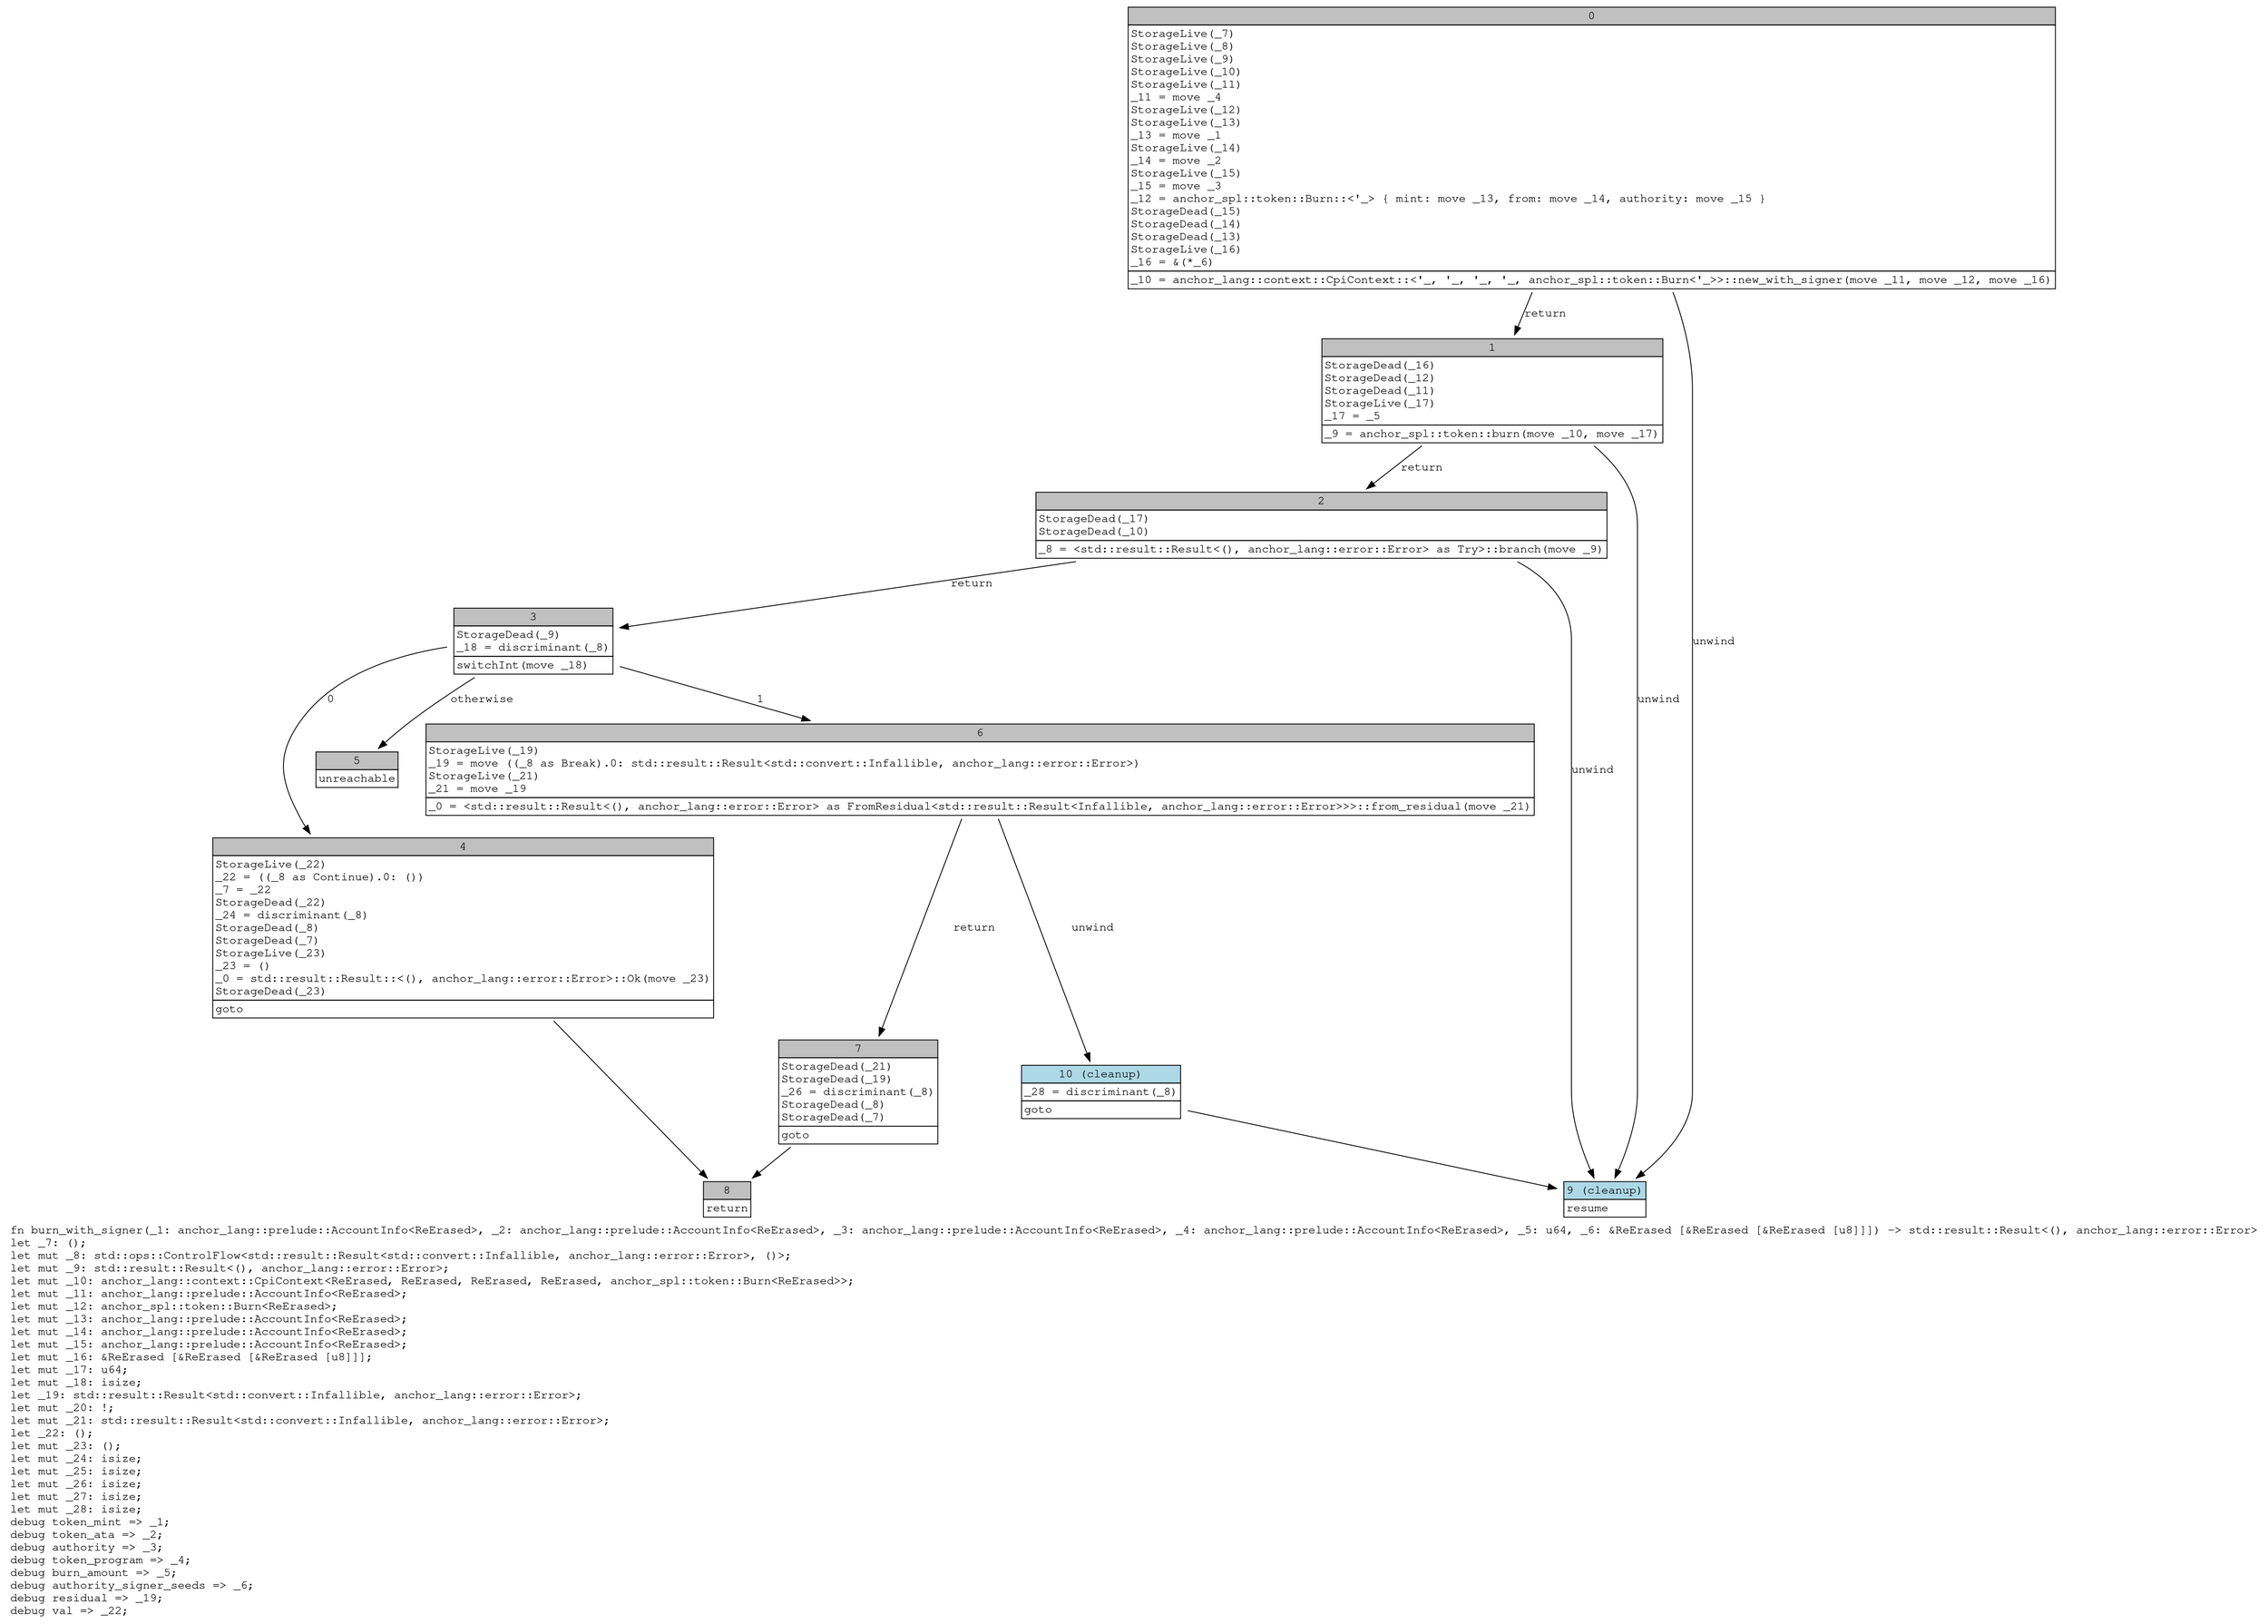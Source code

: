 digraph Mir_0_2787 {
    graph [fontname="Courier, monospace"];
    node [fontname="Courier, monospace"];
    edge [fontname="Courier, monospace"];
    label=<fn burn_with_signer(_1: anchor_lang::prelude::AccountInfo&lt;ReErased&gt;, _2: anchor_lang::prelude::AccountInfo&lt;ReErased&gt;, _3: anchor_lang::prelude::AccountInfo&lt;ReErased&gt;, _4: anchor_lang::prelude::AccountInfo&lt;ReErased&gt;, _5: u64, _6: &amp;ReErased [&amp;ReErased [&amp;ReErased [u8]]]) -&gt; std::result::Result&lt;(), anchor_lang::error::Error&gt;<br align="left"/>let _7: ();<br align="left"/>let mut _8: std::ops::ControlFlow&lt;std::result::Result&lt;std::convert::Infallible, anchor_lang::error::Error&gt;, ()&gt;;<br align="left"/>let mut _9: std::result::Result&lt;(), anchor_lang::error::Error&gt;;<br align="left"/>let mut _10: anchor_lang::context::CpiContext&lt;ReErased, ReErased, ReErased, ReErased, anchor_spl::token::Burn&lt;ReErased&gt;&gt;;<br align="left"/>let mut _11: anchor_lang::prelude::AccountInfo&lt;ReErased&gt;;<br align="left"/>let mut _12: anchor_spl::token::Burn&lt;ReErased&gt;;<br align="left"/>let mut _13: anchor_lang::prelude::AccountInfo&lt;ReErased&gt;;<br align="left"/>let mut _14: anchor_lang::prelude::AccountInfo&lt;ReErased&gt;;<br align="left"/>let mut _15: anchor_lang::prelude::AccountInfo&lt;ReErased&gt;;<br align="left"/>let mut _16: &amp;ReErased [&amp;ReErased [&amp;ReErased [u8]]];<br align="left"/>let mut _17: u64;<br align="left"/>let mut _18: isize;<br align="left"/>let _19: std::result::Result&lt;std::convert::Infallible, anchor_lang::error::Error&gt;;<br align="left"/>let mut _20: !;<br align="left"/>let mut _21: std::result::Result&lt;std::convert::Infallible, anchor_lang::error::Error&gt;;<br align="left"/>let _22: ();<br align="left"/>let mut _23: ();<br align="left"/>let mut _24: isize;<br align="left"/>let mut _25: isize;<br align="left"/>let mut _26: isize;<br align="left"/>let mut _27: isize;<br align="left"/>let mut _28: isize;<br align="left"/>debug token_mint =&gt; _1;<br align="left"/>debug token_ata =&gt; _2;<br align="left"/>debug authority =&gt; _3;<br align="left"/>debug token_program =&gt; _4;<br align="left"/>debug burn_amount =&gt; _5;<br align="left"/>debug authority_signer_seeds =&gt; _6;<br align="left"/>debug residual =&gt; _19;<br align="left"/>debug val =&gt; _22;<br align="left"/>>;
    bb0__0_2787 [shape="none", label=<<table border="0" cellborder="1" cellspacing="0"><tr><td bgcolor="gray" align="center" colspan="1">0</td></tr><tr><td align="left" balign="left">StorageLive(_7)<br/>StorageLive(_8)<br/>StorageLive(_9)<br/>StorageLive(_10)<br/>StorageLive(_11)<br/>_11 = move _4<br/>StorageLive(_12)<br/>StorageLive(_13)<br/>_13 = move _1<br/>StorageLive(_14)<br/>_14 = move _2<br/>StorageLive(_15)<br/>_15 = move _3<br/>_12 = anchor_spl::token::Burn::&lt;'_&gt; { mint: move _13, from: move _14, authority: move _15 }<br/>StorageDead(_15)<br/>StorageDead(_14)<br/>StorageDead(_13)<br/>StorageLive(_16)<br/>_16 = &amp;(*_6)<br/></td></tr><tr><td align="left">_10 = anchor_lang::context::CpiContext::&lt;'_, '_, '_, '_, anchor_spl::token::Burn&lt;'_&gt;&gt;::new_with_signer(move _11, move _12, move _16)</td></tr></table>>];
    bb1__0_2787 [shape="none", label=<<table border="0" cellborder="1" cellspacing="0"><tr><td bgcolor="gray" align="center" colspan="1">1</td></tr><tr><td align="left" balign="left">StorageDead(_16)<br/>StorageDead(_12)<br/>StorageDead(_11)<br/>StorageLive(_17)<br/>_17 = _5<br/></td></tr><tr><td align="left">_9 = anchor_spl::token::burn(move _10, move _17)</td></tr></table>>];
    bb2__0_2787 [shape="none", label=<<table border="0" cellborder="1" cellspacing="0"><tr><td bgcolor="gray" align="center" colspan="1">2</td></tr><tr><td align="left" balign="left">StorageDead(_17)<br/>StorageDead(_10)<br/></td></tr><tr><td align="left">_8 = &lt;std::result::Result&lt;(), anchor_lang::error::Error&gt; as Try&gt;::branch(move _9)</td></tr></table>>];
    bb3__0_2787 [shape="none", label=<<table border="0" cellborder="1" cellspacing="0"><tr><td bgcolor="gray" align="center" colspan="1">3</td></tr><tr><td align="left" balign="left">StorageDead(_9)<br/>_18 = discriminant(_8)<br/></td></tr><tr><td align="left">switchInt(move _18)</td></tr></table>>];
    bb4__0_2787 [shape="none", label=<<table border="0" cellborder="1" cellspacing="0"><tr><td bgcolor="gray" align="center" colspan="1">4</td></tr><tr><td align="left" balign="left">StorageLive(_22)<br/>_22 = ((_8 as Continue).0: ())<br/>_7 = _22<br/>StorageDead(_22)<br/>_24 = discriminant(_8)<br/>StorageDead(_8)<br/>StorageDead(_7)<br/>StorageLive(_23)<br/>_23 = ()<br/>_0 = std::result::Result::&lt;(), anchor_lang::error::Error&gt;::Ok(move _23)<br/>StorageDead(_23)<br/></td></tr><tr><td align="left">goto</td></tr></table>>];
    bb5__0_2787 [shape="none", label=<<table border="0" cellborder="1" cellspacing="0"><tr><td bgcolor="gray" align="center" colspan="1">5</td></tr><tr><td align="left">unreachable</td></tr></table>>];
    bb6__0_2787 [shape="none", label=<<table border="0" cellborder="1" cellspacing="0"><tr><td bgcolor="gray" align="center" colspan="1">6</td></tr><tr><td align="left" balign="left">StorageLive(_19)<br/>_19 = move ((_8 as Break).0: std::result::Result&lt;std::convert::Infallible, anchor_lang::error::Error&gt;)<br/>StorageLive(_21)<br/>_21 = move _19<br/></td></tr><tr><td align="left">_0 = &lt;std::result::Result&lt;(), anchor_lang::error::Error&gt; as FromResidual&lt;std::result::Result&lt;Infallible, anchor_lang::error::Error&gt;&gt;&gt;::from_residual(move _21)</td></tr></table>>];
    bb7__0_2787 [shape="none", label=<<table border="0" cellborder="1" cellspacing="0"><tr><td bgcolor="gray" align="center" colspan="1">7</td></tr><tr><td align="left" balign="left">StorageDead(_21)<br/>StorageDead(_19)<br/>_26 = discriminant(_8)<br/>StorageDead(_8)<br/>StorageDead(_7)<br/></td></tr><tr><td align="left">goto</td></tr></table>>];
    bb8__0_2787 [shape="none", label=<<table border="0" cellborder="1" cellspacing="0"><tr><td bgcolor="gray" align="center" colspan="1">8</td></tr><tr><td align="left">return</td></tr></table>>];
    bb9__0_2787 [shape="none", label=<<table border="0" cellborder="1" cellspacing="0"><tr><td bgcolor="lightblue" align="center" colspan="1">9 (cleanup)</td></tr><tr><td align="left">resume</td></tr></table>>];
    bb10__0_2787 [shape="none", label=<<table border="0" cellborder="1" cellspacing="0"><tr><td bgcolor="lightblue" align="center" colspan="1">10 (cleanup)</td></tr><tr><td align="left" balign="left">_28 = discriminant(_8)<br/></td></tr><tr><td align="left">goto</td></tr></table>>];
    bb0__0_2787 -> bb1__0_2787 [label="return"];
    bb0__0_2787 -> bb9__0_2787 [label="unwind"];
    bb1__0_2787 -> bb2__0_2787 [label="return"];
    bb1__0_2787 -> bb9__0_2787 [label="unwind"];
    bb2__0_2787 -> bb3__0_2787 [label="return"];
    bb2__0_2787 -> bb9__0_2787 [label="unwind"];
    bb3__0_2787 -> bb4__0_2787 [label="0"];
    bb3__0_2787 -> bb6__0_2787 [label="1"];
    bb3__0_2787 -> bb5__0_2787 [label="otherwise"];
    bb4__0_2787 -> bb8__0_2787 [label=""];
    bb6__0_2787 -> bb7__0_2787 [label="return"];
    bb6__0_2787 -> bb10__0_2787 [label="unwind"];
    bb7__0_2787 -> bb8__0_2787 [label=""];
    bb10__0_2787 -> bb9__0_2787 [label=""];
}
